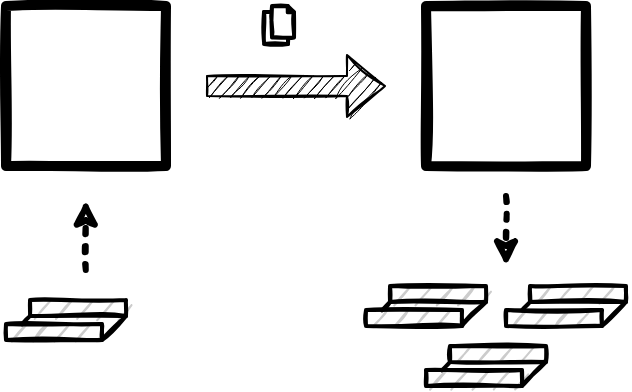<mxfile version="16.1.2" type="device"><diagram id="YOjS0Jkodp_vwSqco65n" name="Page-1"><mxGraphModel dx="676" dy="402" grid="1" gridSize="10" guides="1" tooltips="1" connect="1" arrows="1" fold="1" page="1" pageScale="1" pageWidth="827" pageHeight="1169" math="0" shadow="0"><root><mxCell id="0"/><mxCell id="1" parent="0"/><mxCell id="P23ZaaOoYIVqLkZroHPK-1" value="" style="whiteSpace=wrap;html=1;aspect=fixed;strokeColor=#000000;shadow=0;strokeWidth=5;fillColor=none;sketch=1;" parent="1" vertex="1"><mxGeometry x="370" y="480" width="80" height="80" as="geometry"/></mxCell><mxCell id="P23ZaaOoYIVqLkZroHPK-2" value="" style="shape=flexArrow;endArrow=classic;html=1;rounded=0;fillColor=#000000;sketch=1;" parent="1" edge="1"><mxGeometry width="50" height="50" relative="1" as="geometry"><mxPoint x="470" y="520" as="sourcePoint"/><mxPoint x="560" y="520" as="targetPoint"/></mxGeometry></mxCell><mxCell id="P23ZaaOoYIVqLkZroHPK-3" value="" style="whiteSpace=wrap;html=1;aspect=fixed;strokeColor=#000000;shadow=0;strokeWidth=5;fillColor=none;sketch=1;" parent="1" vertex="1"><mxGeometry x="580" y="480" width="80" height="80" as="geometry"/></mxCell><mxCell id="4bbal0AtnZj1GuhjfMEq-3" value="" style="group" vertex="1" connectable="0" parent="1"><mxGeometry x="499" y="480" width="15" height="19" as="geometry"/></mxCell><mxCell id="P23ZaaOoYIVqLkZroHPK-5" value="" style="html=1;verticalLabelPosition=bottom;align=center;labelBackgroundColor=#ffffff;verticalAlign=top;strokeWidth=2;strokeColor=#000000;shadow=0;dashed=0;shape=mxgraph.ios7.icons.document;fillColor=none;sketch=1;aspect=fixed;" parent="4bbal0AtnZj1GuhjfMEq-3" vertex="1"><mxGeometry x="4" width="11" height="15.73" as="geometry"/></mxCell><mxCell id="-T13ayQelJJbvQjRvERd-1" value="" style="endArrow=none;html=1;rounded=0;endSize=6;strokeWidth=2;sketch=1;" parent="4bbal0AtnZj1GuhjfMEq-3" edge="1"><mxGeometry width="50" height="50" relative="1" as="geometry"><mxPoint y="18" as="sourcePoint"/><mxPoint y="3" as="targetPoint"/></mxGeometry></mxCell><mxCell id="-T13ayQelJJbvQjRvERd-3" value="" style="endArrow=none;html=1;rounded=0;endSize=6;strokeWidth=2;sketch=1;" parent="4bbal0AtnZj1GuhjfMEq-3" edge="1"><mxGeometry width="50" height="50" relative="1" as="geometry"><mxPoint x="3" y="3" as="sourcePoint"/><mxPoint y="3" as="targetPoint"/></mxGeometry></mxCell><mxCell id="-T13ayQelJJbvQjRvERd-4" value="" style="endArrow=none;html=1;rounded=0;endSize=6;strokeWidth=2;sketch=1;" parent="4bbal0AtnZj1GuhjfMEq-3" edge="1"><mxGeometry width="50" height="50" relative="1" as="geometry"><mxPoint x="12" y="19" as="sourcePoint"/><mxPoint y="19" as="targetPoint"/></mxGeometry></mxCell><mxCell id="-T13ayQelJJbvQjRvERd-5" value="" style="endArrow=none;html=1;rounded=0;endSize=6;strokeWidth=2;sketch=1;" parent="4bbal0AtnZj1GuhjfMEq-3" edge="1"><mxGeometry width="50" height="50" relative="1" as="geometry"><mxPoint x="12" y="19" as="sourcePoint"/><mxPoint x="12" y="16" as="targetPoint"/></mxGeometry></mxCell><mxCell id="4bbal0AtnZj1GuhjfMEq-8" value="" style="group;aspect=fixed;" vertex="1" connectable="0" parent="1"><mxGeometry x="370" y="627" width="60" height="20" as="geometry"/></mxCell><mxCell id="4bbal0AtnZj1GuhjfMEq-9" value="" style="rounded=0;whiteSpace=wrap;html=1;sketch=1;strokeWidth=2;fillColor=#CCCCCC;" vertex="1" parent="4bbal0AtnZj1GuhjfMEq-8"><mxGeometry x="12" width="48" height="8" as="geometry"/></mxCell><mxCell id="4bbal0AtnZj1GuhjfMEq-10" value="" style="rounded=0;whiteSpace=wrap;html=1;sketch=1;strokeWidth=2;fillColor=#CCCCCC;" vertex="1" parent="4bbal0AtnZj1GuhjfMEq-8"><mxGeometry y="12" width="48" height="8" as="geometry"/></mxCell><mxCell id="4bbal0AtnZj1GuhjfMEq-11" value="" style="endArrow=none;html=1;rounded=1;sketch=1;curved=0;entryX=1;entryY=1;entryDx=0;entryDy=0;exitX=1;exitY=1;exitDx=0;exitDy=0;strokeWidth=2;" edge="1" parent="4bbal0AtnZj1GuhjfMEq-8" source="4bbal0AtnZj1GuhjfMEq-10" target="4bbal0AtnZj1GuhjfMEq-9"><mxGeometry width="50" height="50" relative="1" as="geometry"><mxPoint x="36" y="12" as="sourcePoint"/><mxPoint x="56" y="-8" as="targetPoint"/></mxGeometry></mxCell><mxCell id="4bbal0AtnZj1GuhjfMEq-12" value="" style="endArrow=none;html=1;rounded=1;sketch=1;curved=0;entryX=0;entryY=1;entryDx=0;entryDy=0;exitX=0.166;exitY=0.02;exitDx=0;exitDy=0;exitPerimeter=0;strokeWidth=2;" edge="1" parent="4bbal0AtnZj1GuhjfMEq-8" source="4bbal0AtnZj1GuhjfMEq-10" target="4bbal0AtnZj1GuhjfMEq-9"><mxGeometry width="50" height="50" relative="1" as="geometry"><mxPoint x="32" y="12" as="sourcePoint"/><mxPoint x="52" y="-8" as="targetPoint"/></mxGeometry></mxCell><mxCell id="4bbal0AtnZj1GuhjfMEq-34" value="" style="group;aspect=fixed;" vertex="1" connectable="0" parent="1"><mxGeometry x="550" y="620" width="60" height="20" as="geometry"/></mxCell><mxCell id="4bbal0AtnZj1GuhjfMEq-35" value="" style="rounded=0;whiteSpace=wrap;html=1;sketch=1;strokeWidth=2;fillColor=#CCCCCC;" vertex="1" parent="4bbal0AtnZj1GuhjfMEq-34"><mxGeometry x="12" width="48" height="8" as="geometry"/></mxCell><mxCell id="4bbal0AtnZj1GuhjfMEq-36" value="" style="rounded=0;whiteSpace=wrap;html=1;sketch=1;strokeWidth=2;fillColor=#CCCCCC;" vertex="1" parent="4bbal0AtnZj1GuhjfMEq-34"><mxGeometry y="12" width="48" height="8" as="geometry"/></mxCell><mxCell id="4bbal0AtnZj1GuhjfMEq-37" value="" style="endArrow=none;html=1;rounded=1;sketch=1;curved=0;entryX=1;entryY=1;entryDx=0;entryDy=0;exitX=1;exitY=1;exitDx=0;exitDy=0;strokeWidth=2;" edge="1" parent="4bbal0AtnZj1GuhjfMEq-34" source="4bbal0AtnZj1GuhjfMEq-36" target="4bbal0AtnZj1GuhjfMEq-35"><mxGeometry width="50" height="50" relative="1" as="geometry"><mxPoint x="36" y="12" as="sourcePoint"/><mxPoint x="56" y="-8" as="targetPoint"/></mxGeometry></mxCell><mxCell id="4bbal0AtnZj1GuhjfMEq-38" value="" style="endArrow=none;html=1;rounded=1;sketch=1;curved=0;entryX=0;entryY=1;entryDx=0;entryDy=0;exitX=0.166;exitY=0.02;exitDx=0;exitDy=0;exitPerimeter=0;strokeWidth=2;" edge="1" parent="4bbal0AtnZj1GuhjfMEq-34" source="4bbal0AtnZj1GuhjfMEq-36" target="4bbal0AtnZj1GuhjfMEq-35"><mxGeometry width="50" height="50" relative="1" as="geometry"><mxPoint x="32" y="12" as="sourcePoint"/><mxPoint x="52" y="-8" as="targetPoint"/></mxGeometry></mxCell><mxCell id="4bbal0AtnZj1GuhjfMEq-39" value="" style="group;aspect=fixed;" vertex="1" connectable="0" parent="1"><mxGeometry x="620" y="620" width="60" height="20" as="geometry"/></mxCell><mxCell id="4bbal0AtnZj1GuhjfMEq-40" value="" style="rounded=0;whiteSpace=wrap;html=1;sketch=1;strokeWidth=2;fillColor=#CCCCCC;" vertex="1" parent="4bbal0AtnZj1GuhjfMEq-39"><mxGeometry x="12" width="48" height="8" as="geometry"/></mxCell><mxCell id="4bbal0AtnZj1GuhjfMEq-41" value="" style="rounded=0;whiteSpace=wrap;html=1;sketch=1;strokeWidth=2;fillColor=#CCCCCC;" vertex="1" parent="4bbal0AtnZj1GuhjfMEq-39"><mxGeometry y="12" width="48" height="8" as="geometry"/></mxCell><mxCell id="4bbal0AtnZj1GuhjfMEq-42" value="" style="endArrow=none;html=1;rounded=1;sketch=1;curved=0;entryX=1;entryY=1;entryDx=0;entryDy=0;exitX=1;exitY=1;exitDx=0;exitDy=0;strokeWidth=2;" edge="1" parent="4bbal0AtnZj1GuhjfMEq-39" source="4bbal0AtnZj1GuhjfMEq-41" target="4bbal0AtnZj1GuhjfMEq-40"><mxGeometry width="50" height="50" relative="1" as="geometry"><mxPoint x="36" y="12" as="sourcePoint"/><mxPoint x="56" y="-8" as="targetPoint"/></mxGeometry></mxCell><mxCell id="4bbal0AtnZj1GuhjfMEq-43" value="" style="endArrow=none;html=1;rounded=1;sketch=1;curved=0;entryX=0;entryY=1;entryDx=0;entryDy=0;exitX=0.166;exitY=0.02;exitDx=0;exitDy=0;exitPerimeter=0;strokeWidth=2;" edge="1" parent="4bbal0AtnZj1GuhjfMEq-39" source="4bbal0AtnZj1GuhjfMEq-41" target="4bbal0AtnZj1GuhjfMEq-40"><mxGeometry width="50" height="50" relative="1" as="geometry"><mxPoint x="32" y="12" as="sourcePoint"/><mxPoint x="52" y="-8" as="targetPoint"/></mxGeometry></mxCell><mxCell id="4bbal0AtnZj1GuhjfMEq-44" value="" style="group;aspect=fixed;" vertex="1" connectable="0" parent="1"><mxGeometry x="580" y="650" width="60" height="20" as="geometry"/></mxCell><mxCell id="4bbal0AtnZj1GuhjfMEq-45" value="" style="rounded=0;whiteSpace=wrap;html=1;sketch=1;strokeWidth=2;fillColor=#CCCCCC;" vertex="1" parent="4bbal0AtnZj1GuhjfMEq-44"><mxGeometry x="12" width="48" height="8" as="geometry"/></mxCell><mxCell id="4bbal0AtnZj1GuhjfMEq-46" value="" style="rounded=0;whiteSpace=wrap;html=1;sketch=1;strokeWidth=2;fillColor=#CCCCCC;" vertex="1" parent="4bbal0AtnZj1GuhjfMEq-44"><mxGeometry y="12" width="48" height="8" as="geometry"/></mxCell><mxCell id="4bbal0AtnZj1GuhjfMEq-47" value="" style="endArrow=none;html=1;rounded=1;sketch=1;curved=0;entryX=1;entryY=1;entryDx=0;entryDy=0;exitX=1;exitY=1;exitDx=0;exitDy=0;strokeWidth=2;" edge="1" parent="4bbal0AtnZj1GuhjfMEq-44" source="4bbal0AtnZj1GuhjfMEq-46" target="4bbal0AtnZj1GuhjfMEq-45"><mxGeometry width="50" height="50" relative="1" as="geometry"><mxPoint x="36" y="12" as="sourcePoint"/><mxPoint x="56" y="-8" as="targetPoint"/></mxGeometry></mxCell><mxCell id="4bbal0AtnZj1GuhjfMEq-48" value="" style="endArrow=none;html=1;rounded=1;sketch=1;curved=0;entryX=0;entryY=1;entryDx=0;entryDy=0;exitX=0.166;exitY=0.02;exitDx=0;exitDy=0;exitPerimeter=0;strokeWidth=2;" edge="1" parent="4bbal0AtnZj1GuhjfMEq-44" source="4bbal0AtnZj1GuhjfMEq-46" target="4bbal0AtnZj1GuhjfMEq-45"><mxGeometry width="50" height="50" relative="1" as="geometry"><mxPoint x="32" y="12" as="sourcePoint"/><mxPoint x="52" y="-8" as="targetPoint"/></mxGeometry></mxCell><mxCell id="4bbal0AtnZj1GuhjfMEq-49" value="" style="endArrow=classic;html=1;rounded=0;sketch=1;strokeWidth=3;fillColor=#000000;dashed=1;dashPattern=1 2;" edge="1" parent="1"><mxGeometry width="50" height="50" relative="1" as="geometry"><mxPoint x="620" y="575" as="sourcePoint"/><mxPoint x="620" y="610" as="targetPoint"/></mxGeometry></mxCell><mxCell id="4bbal0AtnZj1GuhjfMEq-50" value="" style="endArrow=classic;html=1;rounded=0;sketch=1;strokeWidth=3;fillColor=#000000;dashed=1;dashPattern=1 2;" edge="1" parent="1"><mxGeometry width="50" height="50" relative="1" as="geometry"><mxPoint x="409.89" y="612" as="sourcePoint"/><mxPoint x="409.89" y="577" as="targetPoint"/></mxGeometry></mxCell></root></mxGraphModel></diagram></mxfile>